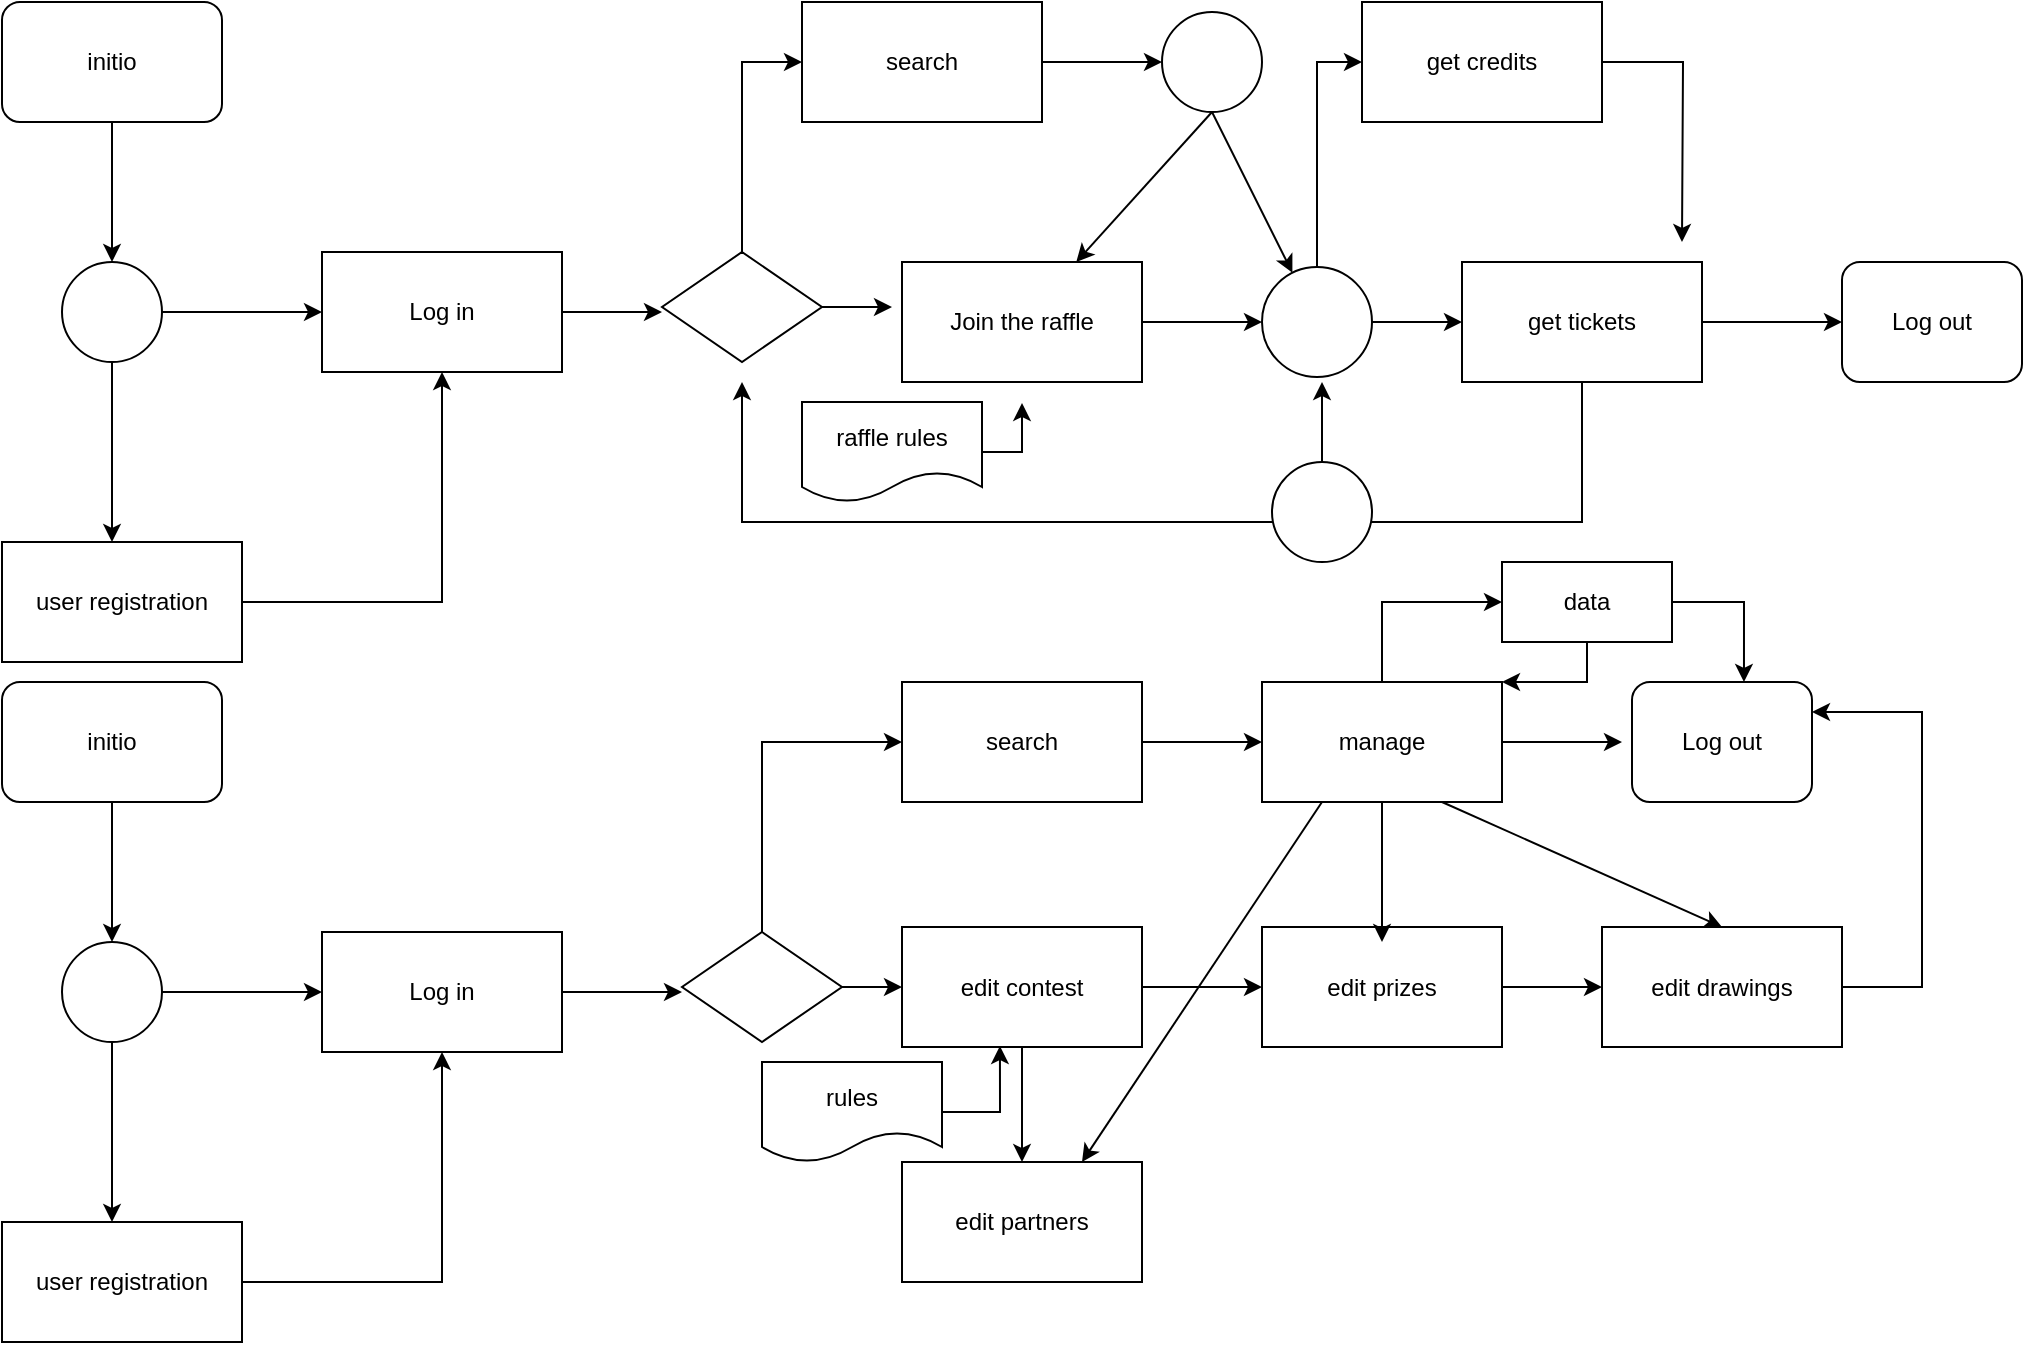 <mxfile version="13.6.2" type="device"><diagram name="Page-1" id="74e2e168-ea6b-b213-b513-2b3c1d86103e"><mxGraphModel dx="1422" dy="822" grid="1" gridSize="10" guides="1" tooltips="1" connect="1" arrows="1" fold="1" page="1" pageScale="1" pageWidth="1100" pageHeight="850" background="#ffffff" math="0" shadow="0"><root><mxCell id="0"/><mxCell id="1" parent="0"/><mxCell id="bPRh2xsma9re-5Dqy8zk-6" style="edgeStyle=orthogonalEdgeStyle;rounded=0;orthogonalLoop=1;jettySize=auto;html=1;" edge="1" parent="1" source="bPRh2xsma9re-5Dqy8zk-1"><mxGeometry relative="1" as="geometry"><mxPoint x="95" y="170" as="targetPoint"/></mxGeometry></mxCell><mxCell id="bPRh2xsma9re-5Dqy8zk-1" value="initio" style="rounded=1;whiteSpace=wrap;html=1;" vertex="1" parent="1"><mxGeometry x="40" y="40" width="110" height="60" as="geometry"/></mxCell><mxCell id="bPRh2xsma9re-5Dqy8zk-11" style="edgeStyle=orthogonalEdgeStyle;rounded=0;orthogonalLoop=1;jettySize=auto;html=1;entryX=0.5;entryY=1;entryDx=0;entryDy=0;" edge="1" parent="1" source="bPRh2xsma9re-5Dqy8zk-2" target="bPRh2xsma9re-5Dqy8zk-10"><mxGeometry relative="1" as="geometry"/></mxCell><mxCell id="bPRh2xsma9re-5Dqy8zk-2" value="user registration" style="rounded=0;whiteSpace=wrap;html=1;" vertex="1" parent="1"><mxGeometry x="40" y="310" width="120" height="60" as="geometry"/></mxCell><mxCell id="bPRh2xsma9re-5Dqy8zk-8" style="edgeStyle=orthogonalEdgeStyle;rounded=0;orthogonalLoop=1;jettySize=auto;html=1;exitX=0.5;exitY=1;exitDx=0;exitDy=0;" edge="1" parent="1" source="bPRh2xsma9re-5Dqy8zk-4"><mxGeometry relative="1" as="geometry"><mxPoint x="95" y="310" as="targetPoint"/></mxGeometry></mxCell><mxCell id="bPRh2xsma9re-5Dqy8zk-9" style="edgeStyle=orthogonalEdgeStyle;rounded=0;orthogonalLoop=1;jettySize=auto;html=1;exitX=1;exitY=0.5;exitDx=0;exitDy=0;" edge="1" parent="1" source="bPRh2xsma9re-5Dqy8zk-4" target="bPRh2xsma9re-5Dqy8zk-10"><mxGeometry relative="1" as="geometry"><mxPoint x="180" y="195" as="targetPoint"/></mxGeometry></mxCell><mxCell id="bPRh2xsma9re-5Dqy8zk-4" value="" style="ellipse;whiteSpace=wrap;html=1;aspect=fixed;" vertex="1" parent="1"><mxGeometry x="70" y="170" width="50" height="50" as="geometry"/></mxCell><mxCell id="bPRh2xsma9re-5Dqy8zk-13" style="edgeStyle=orthogonalEdgeStyle;rounded=0;orthogonalLoop=1;jettySize=auto;html=1;" edge="1" parent="1" source="bPRh2xsma9re-5Dqy8zk-10"><mxGeometry relative="1" as="geometry"><mxPoint x="370" y="195" as="targetPoint"/></mxGeometry></mxCell><mxCell id="bPRh2xsma9re-5Dqy8zk-10" value="Log in&lt;br&gt;" style="rounded=0;whiteSpace=wrap;html=1;" vertex="1" parent="1"><mxGeometry x="200" y="165" width="120" height="60" as="geometry"/></mxCell><mxCell id="bPRh2xsma9re-5Dqy8zk-16" style="edgeStyle=orthogonalEdgeStyle;rounded=0;orthogonalLoop=1;jettySize=auto;html=1;entryX=0;entryY=0.5;entryDx=0;entryDy=0;" edge="1" parent="1" source="bPRh2xsma9re-5Dqy8zk-12" target="bPRh2xsma9re-5Dqy8zk-14"><mxGeometry relative="1" as="geometry"/></mxCell><mxCell id="bPRh2xsma9re-5Dqy8zk-17" style="edgeStyle=orthogonalEdgeStyle;rounded=0;orthogonalLoop=1;jettySize=auto;html=1;exitX=1;exitY=0.5;exitDx=0;exitDy=0;entryX=-0.042;entryY=0.383;entryDx=0;entryDy=0;entryPerimeter=0;" edge="1" parent="1" source="bPRh2xsma9re-5Dqy8zk-12" target="bPRh2xsma9re-5Dqy8zk-15"><mxGeometry relative="1" as="geometry"/></mxCell><mxCell id="bPRh2xsma9re-5Dqy8zk-12" value="" style="rhombus;whiteSpace=wrap;html=1;" vertex="1" parent="1"><mxGeometry x="370" y="165" width="80" height="55" as="geometry"/></mxCell><mxCell id="bPRh2xsma9re-5Dqy8zk-18" style="edgeStyle=orthogonalEdgeStyle;rounded=0;orthogonalLoop=1;jettySize=auto;html=1;" edge="1" parent="1" source="bPRh2xsma9re-5Dqy8zk-14"><mxGeometry relative="1" as="geometry"><mxPoint x="620" y="70" as="targetPoint"/></mxGeometry></mxCell><mxCell id="bPRh2xsma9re-5Dqy8zk-14" value="search" style="rounded=0;whiteSpace=wrap;html=1;" vertex="1" parent="1"><mxGeometry x="440" y="40" width="120" height="60" as="geometry"/></mxCell><mxCell id="bPRh2xsma9re-5Dqy8zk-20" style="edgeStyle=orthogonalEdgeStyle;rounded=0;orthogonalLoop=1;jettySize=auto;html=1;" edge="1" parent="1" source="bPRh2xsma9re-5Dqy8zk-15"><mxGeometry relative="1" as="geometry"><mxPoint x="670" y="200" as="targetPoint"/></mxGeometry></mxCell><mxCell id="bPRh2xsma9re-5Dqy8zk-15" value="Join the raffle" style="rounded=0;whiteSpace=wrap;html=1;" vertex="1" parent="1"><mxGeometry x="490" y="170" width="120" height="60" as="geometry"/></mxCell><mxCell id="bPRh2xsma9re-5Dqy8zk-21" style="edgeStyle=orthogonalEdgeStyle;rounded=0;orthogonalLoop=1;jettySize=auto;html=1;exitX=1;exitY=0.5;exitDx=0;exitDy=0;" edge="1" parent="1" source="bPRh2xsma9re-5Dqy8zk-19"><mxGeometry relative="1" as="geometry"><mxPoint x="770" y="200" as="targetPoint"/></mxGeometry></mxCell><mxCell id="bPRh2xsma9re-5Dqy8zk-25" style="edgeStyle=orthogonalEdgeStyle;rounded=0;orthogonalLoop=1;jettySize=auto;html=1;entryX=0;entryY=0.5;entryDx=0;entryDy=0;" edge="1" parent="1" source="bPRh2xsma9re-5Dqy8zk-19" target="bPRh2xsma9re-5Dqy8zk-23"><mxGeometry relative="1" as="geometry"/></mxCell><mxCell id="bPRh2xsma9re-5Dqy8zk-19" value="" style="ellipse;whiteSpace=wrap;html=1;aspect=fixed;" vertex="1" parent="1"><mxGeometry x="670" y="172.5" width="55" height="55" as="geometry"/></mxCell><mxCell id="bPRh2xsma9re-5Dqy8zk-27" style="edgeStyle=orthogonalEdgeStyle;rounded=0;orthogonalLoop=1;jettySize=auto;html=1;" edge="1" parent="1" source="bPRh2xsma9re-5Dqy8zk-23"><mxGeometry relative="1" as="geometry"><mxPoint x="880" y="160" as="targetPoint"/></mxGeometry></mxCell><mxCell id="bPRh2xsma9re-5Dqy8zk-23" value="get credits" style="rounded=0;whiteSpace=wrap;html=1;" vertex="1" parent="1"><mxGeometry x="720" y="40" width="120" height="60" as="geometry"/></mxCell><mxCell id="bPRh2xsma9re-5Dqy8zk-30" style="edgeStyle=orthogonalEdgeStyle;rounded=0;orthogonalLoop=1;jettySize=auto;html=1;exitX=0.5;exitY=1;exitDx=0;exitDy=0;" edge="1" parent="1" source="bPRh2xsma9re-5Dqy8zk-26"><mxGeometry relative="1" as="geometry"><mxPoint x="410" y="230" as="targetPoint"/><Array as="points"><mxPoint x="830" y="300"/><mxPoint x="410" y="300"/></Array></mxGeometry></mxCell><mxCell id="bPRh2xsma9re-5Dqy8zk-31" style="edgeStyle=orthogonalEdgeStyle;rounded=0;orthogonalLoop=1;jettySize=auto;html=1;" edge="1" parent="1" source="bPRh2xsma9re-5Dqy8zk-26" target="bPRh2xsma9re-5Dqy8zk-32"><mxGeometry relative="1" as="geometry"><mxPoint x="940" y="200" as="targetPoint"/></mxGeometry></mxCell><mxCell id="bPRh2xsma9re-5Dqy8zk-26" value="get tickets" style="rounded=0;whiteSpace=wrap;html=1;" vertex="1" parent="1"><mxGeometry x="770" y="170" width="120" height="60" as="geometry"/></mxCell><mxCell id="bPRh2xsma9re-5Dqy8zk-29" style="edgeStyle=orthogonalEdgeStyle;rounded=0;orthogonalLoop=1;jettySize=auto;html=1;" edge="1" parent="1" source="bPRh2xsma9re-5Dqy8zk-28"><mxGeometry relative="1" as="geometry"><mxPoint x="550" y="240" as="targetPoint"/></mxGeometry></mxCell><mxCell id="bPRh2xsma9re-5Dqy8zk-28" value="raffle rules" style="shape=document;whiteSpace=wrap;html=1;boundedLbl=1;" vertex="1" parent="1"><mxGeometry x="440" y="240" width="90" height="50" as="geometry"/></mxCell><mxCell id="bPRh2xsma9re-5Dqy8zk-32" value="Log out" style="rounded=1;whiteSpace=wrap;html=1;" vertex="1" parent="1"><mxGeometry x="960" y="170" width="90" height="60" as="geometry"/></mxCell><mxCell id="bPRh2xsma9re-5Dqy8zk-33" value="" style="ellipse;whiteSpace=wrap;html=1;aspect=fixed;" vertex="1" parent="1"><mxGeometry x="620" y="45" width="50" height="50" as="geometry"/></mxCell><mxCell id="bPRh2xsma9re-5Dqy8zk-34" value="" style="endArrow=classic;html=1;" edge="1" parent="1"><mxGeometry width="50" height="50" relative="1" as="geometry"><mxPoint x="700" y="320" as="sourcePoint"/><mxPoint x="700" y="230" as="targetPoint"/></mxGeometry></mxCell><mxCell id="bPRh2xsma9re-5Dqy8zk-35" value="" style="ellipse;whiteSpace=wrap;html=1;aspect=fixed;" vertex="1" parent="1"><mxGeometry x="675" y="270" width="50" height="50" as="geometry"/></mxCell><mxCell id="bPRh2xsma9re-5Dqy8zk-39" value="" style="endArrow=classic;html=1;exitX=0.5;exitY=1;exitDx=0;exitDy=0;" edge="1" parent="1" source="bPRh2xsma9re-5Dqy8zk-33" target="bPRh2xsma9re-5Dqy8zk-15"><mxGeometry width="50" height="50" relative="1" as="geometry"><mxPoint x="520" y="450" as="sourcePoint"/><mxPoint x="570" y="400" as="targetPoint"/></mxGeometry></mxCell><mxCell id="bPRh2xsma9re-5Dqy8zk-40" value="" style="endArrow=classic;html=1;exitX=0.5;exitY=1;exitDx=0;exitDy=0;" edge="1" parent="1" source="bPRh2xsma9re-5Dqy8zk-33" target="bPRh2xsma9re-5Dqy8zk-19"><mxGeometry width="50" height="50" relative="1" as="geometry"><mxPoint x="650" y="100" as="sourcePoint"/><mxPoint x="570" y="400" as="targetPoint"/></mxGeometry></mxCell><mxCell id="bPRh2xsma9re-5Dqy8zk-45" style="edgeStyle=orthogonalEdgeStyle;rounded=0;orthogonalLoop=1;jettySize=auto;html=1;" edge="1" parent="1" source="bPRh2xsma9re-5Dqy8zk-46"><mxGeometry relative="1" as="geometry"><mxPoint x="95" y="510" as="targetPoint"/></mxGeometry></mxCell><mxCell id="bPRh2xsma9re-5Dqy8zk-46" value="initio" style="rounded=1;whiteSpace=wrap;html=1;" vertex="1" parent="1"><mxGeometry x="40" y="380" width="110" height="60" as="geometry"/></mxCell><mxCell id="bPRh2xsma9re-5Dqy8zk-47" style="edgeStyle=orthogonalEdgeStyle;rounded=0;orthogonalLoop=1;jettySize=auto;html=1;entryX=0.5;entryY=1;entryDx=0;entryDy=0;" edge="1" parent="1" source="bPRh2xsma9re-5Dqy8zk-48" target="bPRh2xsma9re-5Dqy8zk-52"><mxGeometry relative="1" as="geometry"/></mxCell><mxCell id="bPRh2xsma9re-5Dqy8zk-48" value="user registration" style="rounded=0;whiteSpace=wrap;html=1;" vertex="1" parent="1"><mxGeometry x="40" y="650" width="120" height="60" as="geometry"/></mxCell><mxCell id="bPRh2xsma9re-5Dqy8zk-49" style="edgeStyle=orthogonalEdgeStyle;rounded=0;orthogonalLoop=1;jettySize=auto;html=1;exitX=0.5;exitY=1;exitDx=0;exitDy=0;" edge="1" parent="1" source="bPRh2xsma9re-5Dqy8zk-51"><mxGeometry relative="1" as="geometry"><mxPoint x="95" y="650" as="targetPoint"/></mxGeometry></mxCell><mxCell id="bPRh2xsma9re-5Dqy8zk-50" style="edgeStyle=orthogonalEdgeStyle;rounded=0;orthogonalLoop=1;jettySize=auto;html=1;exitX=1;exitY=0.5;exitDx=0;exitDy=0;" edge="1" parent="1" source="bPRh2xsma9re-5Dqy8zk-51" target="bPRh2xsma9re-5Dqy8zk-52"><mxGeometry relative="1" as="geometry"><mxPoint x="180" y="535" as="targetPoint"/></mxGeometry></mxCell><mxCell id="bPRh2xsma9re-5Dqy8zk-51" value="" style="ellipse;whiteSpace=wrap;html=1;aspect=fixed;" vertex="1" parent="1"><mxGeometry x="70" y="510" width="50" height="50" as="geometry"/></mxCell><mxCell id="bPRh2xsma9re-5Dqy8zk-53" style="edgeStyle=orthogonalEdgeStyle;rounded=0;orthogonalLoop=1;jettySize=auto;html=1;" edge="1" parent="1" source="bPRh2xsma9re-5Dqy8zk-52"><mxGeometry relative="1" as="geometry"><mxPoint x="380" y="535" as="targetPoint"/></mxGeometry></mxCell><mxCell id="bPRh2xsma9re-5Dqy8zk-52" value="Log in&lt;br&gt;" style="rounded=0;whiteSpace=wrap;html=1;" vertex="1" parent="1"><mxGeometry x="200" y="505" width="120" height="60" as="geometry"/></mxCell><mxCell id="bPRh2xsma9re-5Dqy8zk-64" style="edgeStyle=orthogonalEdgeStyle;rounded=0;orthogonalLoop=1;jettySize=auto;html=1;exitX=1;exitY=0.5;exitDx=0;exitDy=0;" edge="1" parent="1" source="bPRh2xsma9re-5Dqy8zk-56" target="bPRh2xsma9re-5Dqy8zk-65"><mxGeometry relative="1" as="geometry"><mxPoint x="640" y="410" as="targetPoint"/></mxGeometry></mxCell><mxCell id="bPRh2xsma9re-5Dqy8zk-56" value="search" style="rounded=0;whiteSpace=wrap;html=1;" vertex="1" parent="1"><mxGeometry x="490" y="380" width="120" height="60" as="geometry"/></mxCell><mxCell id="bPRh2xsma9re-5Dqy8zk-72" style="edgeStyle=orthogonalEdgeStyle;rounded=0;orthogonalLoop=1;jettySize=auto;html=1;exitX=1;exitY=0.5;exitDx=0;exitDy=0;" edge="1" parent="1" source="bPRh2xsma9re-5Dqy8zk-57" target="bPRh2xsma9re-5Dqy8zk-70"><mxGeometry relative="1" as="geometry"/></mxCell><mxCell id="bPRh2xsma9re-5Dqy8zk-74" style="edgeStyle=orthogonalEdgeStyle;rounded=0;orthogonalLoop=1;jettySize=auto;html=1;exitX=0.5;exitY=1;exitDx=0;exitDy=0;" edge="1" parent="1" source="bPRh2xsma9re-5Dqy8zk-57" target="bPRh2xsma9re-5Dqy8zk-75"><mxGeometry relative="1" as="geometry"><mxPoint x="550" y="610" as="targetPoint"/></mxGeometry></mxCell><mxCell id="bPRh2xsma9re-5Dqy8zk-57" value="edit contest" style="rounded=0;whiteSpace=wrap;html=1;" vertex="1" parent="1"><mxGeometry x="490" y="502.5" width="120" height="60" as="geometry"/></mxCell><mxCell id="bPRh2xsma9re-5Dqy8zk-60" style="edgeStyle=orthogonalEdgeStyle;rounded=0;orthogonalLoop=1;jettySize=auto;html=1;exitX=1;exitY=0.5;exitDx=0;exitDy=0;entryX=0;entryY=0.5;entryDx=0;entryDy=0;" edge="1" parent="1" source="bPRh2xsma9re-5Dqy8zk-58" target="bPRh2xsma9re-5Dqy8zk-57"><mxGeometry relative="1" as="geometry"/></mxCell><mxCell id="bPRh2xsma9re-5Dqy8zk-79" style="edgeStyle=orthogonalEdgeStyle;rounded=0;orthogonalLoop=1;jettySize=auto;html=1;exitX=0.5;exitY=0;exitDx=0;exitDy=0;entryX=0;entryY=0.5;entryDx=0;entryDy=0;" edge="1" parent="1" source="bPRh2xsma9re-5Dqy8zk-58" target="bPRh2xsma9re-5Dqy8zk-56"><mxGeometry relative="1" as="geometry"/></mxCell><mxCell id="bPRh2xsma9re-5Dqy8zk-58" value="" style="rhombus;whiteSpace=wrap;html=1;" vertex="1" parent="1"><mxGeometry x="380" y="505" width="80" height="55" as="geometry"/></mxCell><mxCell id="bPRh2xsma9re-5Dqy8zk-69" style="edgeStyle=orthogonalEdgeStyle;rounded=0;orthogonalLoop=1;jettySize=auto;html=1;exitX=1;exitY=0.5;exitDx=0;exitDy=0;" edge="1" parent="1" source="bPRh2xsma9re-5Dqy8zk-65"><mxGeometry relative="1" as="geometry"><mxPoint x="850" y="410" as="targetPoint"/></mxGeometry></mxCell><mxCell id="bPRh2xsma9re-5Dqy8zk-87" style="edgeStyle=orthogonalEdgeStyle;rounded=0;orthogonalLoop=1;jettySize=auto;html=1;exitX=0.5;exitY=0;exitDx=0;exitDy=0;entryX=0;entryY=0.5;entryDx=0;entryDy=0;" edge="1" parent="1" source="bPRh2xsma9re-5Dqy8zk-65" target="bPRh2xsma9re-5Dqy8zk-85"><mxGeometry relative="1" as="geometry"/></mxCell><mxCell id="bPRh2xsma9re-5Dqy8zk-65" value="manage" style="rounded=0;whiteSpace=wrap;html=1;" vertex="1" parent="1"><mxGeometry x="670" y="380" width="120" height="60" as="geometry"/></mxCell><mxCell id="bPRh2xsma9re-5Dqy8zk-80" style="edgeStyle=orthogonalEdgeStyle;rounded=0;orthogonalLoop=1;jettySize=auto;html=1;exitX=1;exitY=0.5;exitDx=0;exitDy=0;" edge="1" parent="1" source="bPRh2xsma9re-5Dqy8zk-66"><mxGeometry relative="1" as="geometry"><mxPoint x="940" y="420" as="targetPoint"/></mxGeometry></mxCell><mxCell id="bPRh2xsma9re-5Dqy8zk-66" value="Log out" style="rounded=1;whiteSpace=wrap;html=1;" vertex="1" parent="1"><mxGeometry x="855" y="380" width="90" height="60" as="geometry"/></mxCell><mxCell id="bPRh2xsma9re-5Dqy8zk-73" style="edgeStyle=orthogonalEdgeStyle;rounded=0;orthogonalLoop=1;jettySize=auto;html=1;exitX=1;exitY=0.5;exitDx=0;exitDy=0;entryX=0;entryY=0.5;entryDx=0;entryDy=0;" edge="1" parent="1" source="bPRh2xsma9re-5Dqy8zk-70" target="bPRh2xsma9re-5Dqy8zk-71"><mxGeometry relative="1" as="geometry"/></mxCell><mxCell id="bPRh2xsma9re-5Dqy8zk-70" value="edit prizes" style="rounded=0;whiteSpace=wrap;html=1;" vertex="1" parent="1"><mxGeometry x="670" y="502.5" width="120" height="60" as="geometry"/></mxCell><mxCell id="bPRh2xsma9re-5Dqy8zk-82" style="edgeStyle=orthogonalEdgeStyle;rounded=0;orthogonalLoop=1;jettySize=auto;html=1;exitX=1;exitY=0.5;exitDx=0;exitDy=0;entryX=1;entryY=0.25;entryDx=0;entryDy=0;" edge="1" parent="1" source="bPRh2xsma9re-5Dqy8zk-71" target="bPRh2xsma9re-5Dqy8zk-66"><mxGeometry relative="1" as="geometry"><Array as="points"><mxPoint x="1000" y="533"/><mxPoint x="1000" y="395"/></Array></mxGeometry></mxCell><mxCell id="bPRh2xsma9re-5Dqy8zk-71" value="edit drawings" style="rounded=0;whiteSpace=wrap;html=1;" vertex="1" parent="1"><mxGeometry x="840" y="502.5" width="120" height="60" as="geometry"/></mxCell><mxCell id="bPRh2xsma9re-5Dqy8zk-75" value="edit partners" style="rounded=0;whiteSpace=wrap;html=1;" vertex="1" parent="1"><mxGeometry x="490" y="620" width="120" height="60" as="geometry"/></mxCell><mxCell id="bPRh2xsma9re-5Dqy8zk-76" value="" style="endArrow=classic;html=1;exitX=0.5;exitY=1;exitDx=0;exitDy=0;entryX=0.5;entryY=0.125;entryDx=0;entryDy=0;entryPerimeter=0;" edge="1" parent="1" source="bPRh2xsma9re-5Dqy8zk-65" target="bPRh2xsma9re-5Dqy8zk-70"><mxGeometry width="50" height="50" relative="1" as="geometry"><mxPoint x="520" y="450" as="sourcePoint"/><mxPoint x="570" y="400" as="targetPoint"/></mxGeometry></mxCell><mxCell id="bPRh2xsma9re-5Dqy8zk-77" value="" style="endArrow=classic;html=1;entryX=0.75;entryY=0;entryDx=0;entryDy=0;exitX=0.25;exitY=1;exitDx=0;exitDy=0;" edge="1" parent="1" source="bPRh2xsma9re-5Dqy8zk-65" target="bPRh2xsma9re-5Dqy8zk-75"><mxGeometry width="50" height="50" relative="1" as="geometry"><mxPoint x="520" y="450" as="sourcePoint"/><mxPoint x="570" y="400" as="targetPoint"/></mxGeometry></mxCell><mxCell id="bPRh2xsma9re-5Dqy8zk-78" value="" style="endArrow=classic;html=1;entryX=0.5;entryY=0;entryDx=0;entryDy=0;exitX=0.75;exitY=1;exitDx=0;exitDy=0;" edge="1" parent="1" source="bPRh2xsma9re-5Dqy8zk-65" target="bPRh2xsma9re-5Dqy8zk-71"><mxGeometry width="50" height="50" relative="1" as="geometry"><mxPoint x="520" y="450" as="sourcePoint"/><mxPoint x="570" y="400" as="targetPoint"/></mxGeometry></mxCell><mxCell id="bPRh2xsma9re-5Dqy8zk-84" style="edgeStyle=orthogonalEdgeStyle;rounded=0;orthogonalLoop=1;jettySize=auto;html=1;exitX=1;exitY=0.5;exitDx=0;exitDy=0;entryX=0.408;entryY=0.992;entryDx=0;entryDy=0;entryPerimeter=0;" edge="1" parent="1" source="bPRh2xsma9re-5Dqy8zk-83" target="bPRh2xsma9re-5Dqy8zk-57"><mxGeometry relative="1" as="geometry"/></mxCell><mxCell id="bPRh2xsma9re-5Dqy8zk-83" value="rules" style="shape=document;whiteSpace=wrap;html=1;boundedLbl=1;" vertex="1" parent="1"><mxGeometry x="420" y="570" width="90" height="50" as="geometry"/></mxCell><mxCell id="bPRh2xsma9re-5Dqy8zk-88" style="edgeStyle=orthogonalEdgeStyle;rounded=0;orthogonalLoop=1;jettySize=auto;html=1;exitX=1;exitY=0.5;exitDx=0;exitDy=0;entryX=0.622;entryY=0;entryDx=0;entryDy=0;entryPerimeter=0;" edge="1" parent="1" source="bPRh2xsma9re-5Dqy8zk-85" target="bPRh2xsma9re-5Dqy8zk-66"><mxGeometry relative="1" as="geometry"/></mxCell><mxCell id="bPRh2xsma9re-5Dqy8zk-89" style="edgeStyle=orthogonalEdgeStyle;rounded=0;orthogonalLoop=1;jettySize=auto;html=1;exitX=0.5;exitY=1;exitDx=0;exitDy=0;entryX=1;entryY=0;entryDx=0;entryDy=0;" edge="1" parent="1" source="bPRh2xsma9re-5Dqy8zk-85" target="bPRh2xsma9re-5Dqy8zk-65"><mxGeometry relative="1" as="geometry"/></mxCell><mxCell id="bPRh2xsma9re-5Dqy8zk-85" value="data" style="rounded=0;whiteSpace=wrap;html=1;" vertex="1" parent="1"><mxGeometry x="790" y="320" width="85" height="40" as="geometry"/></mxCell></root></mxGraphModel></diagram></mxfile>